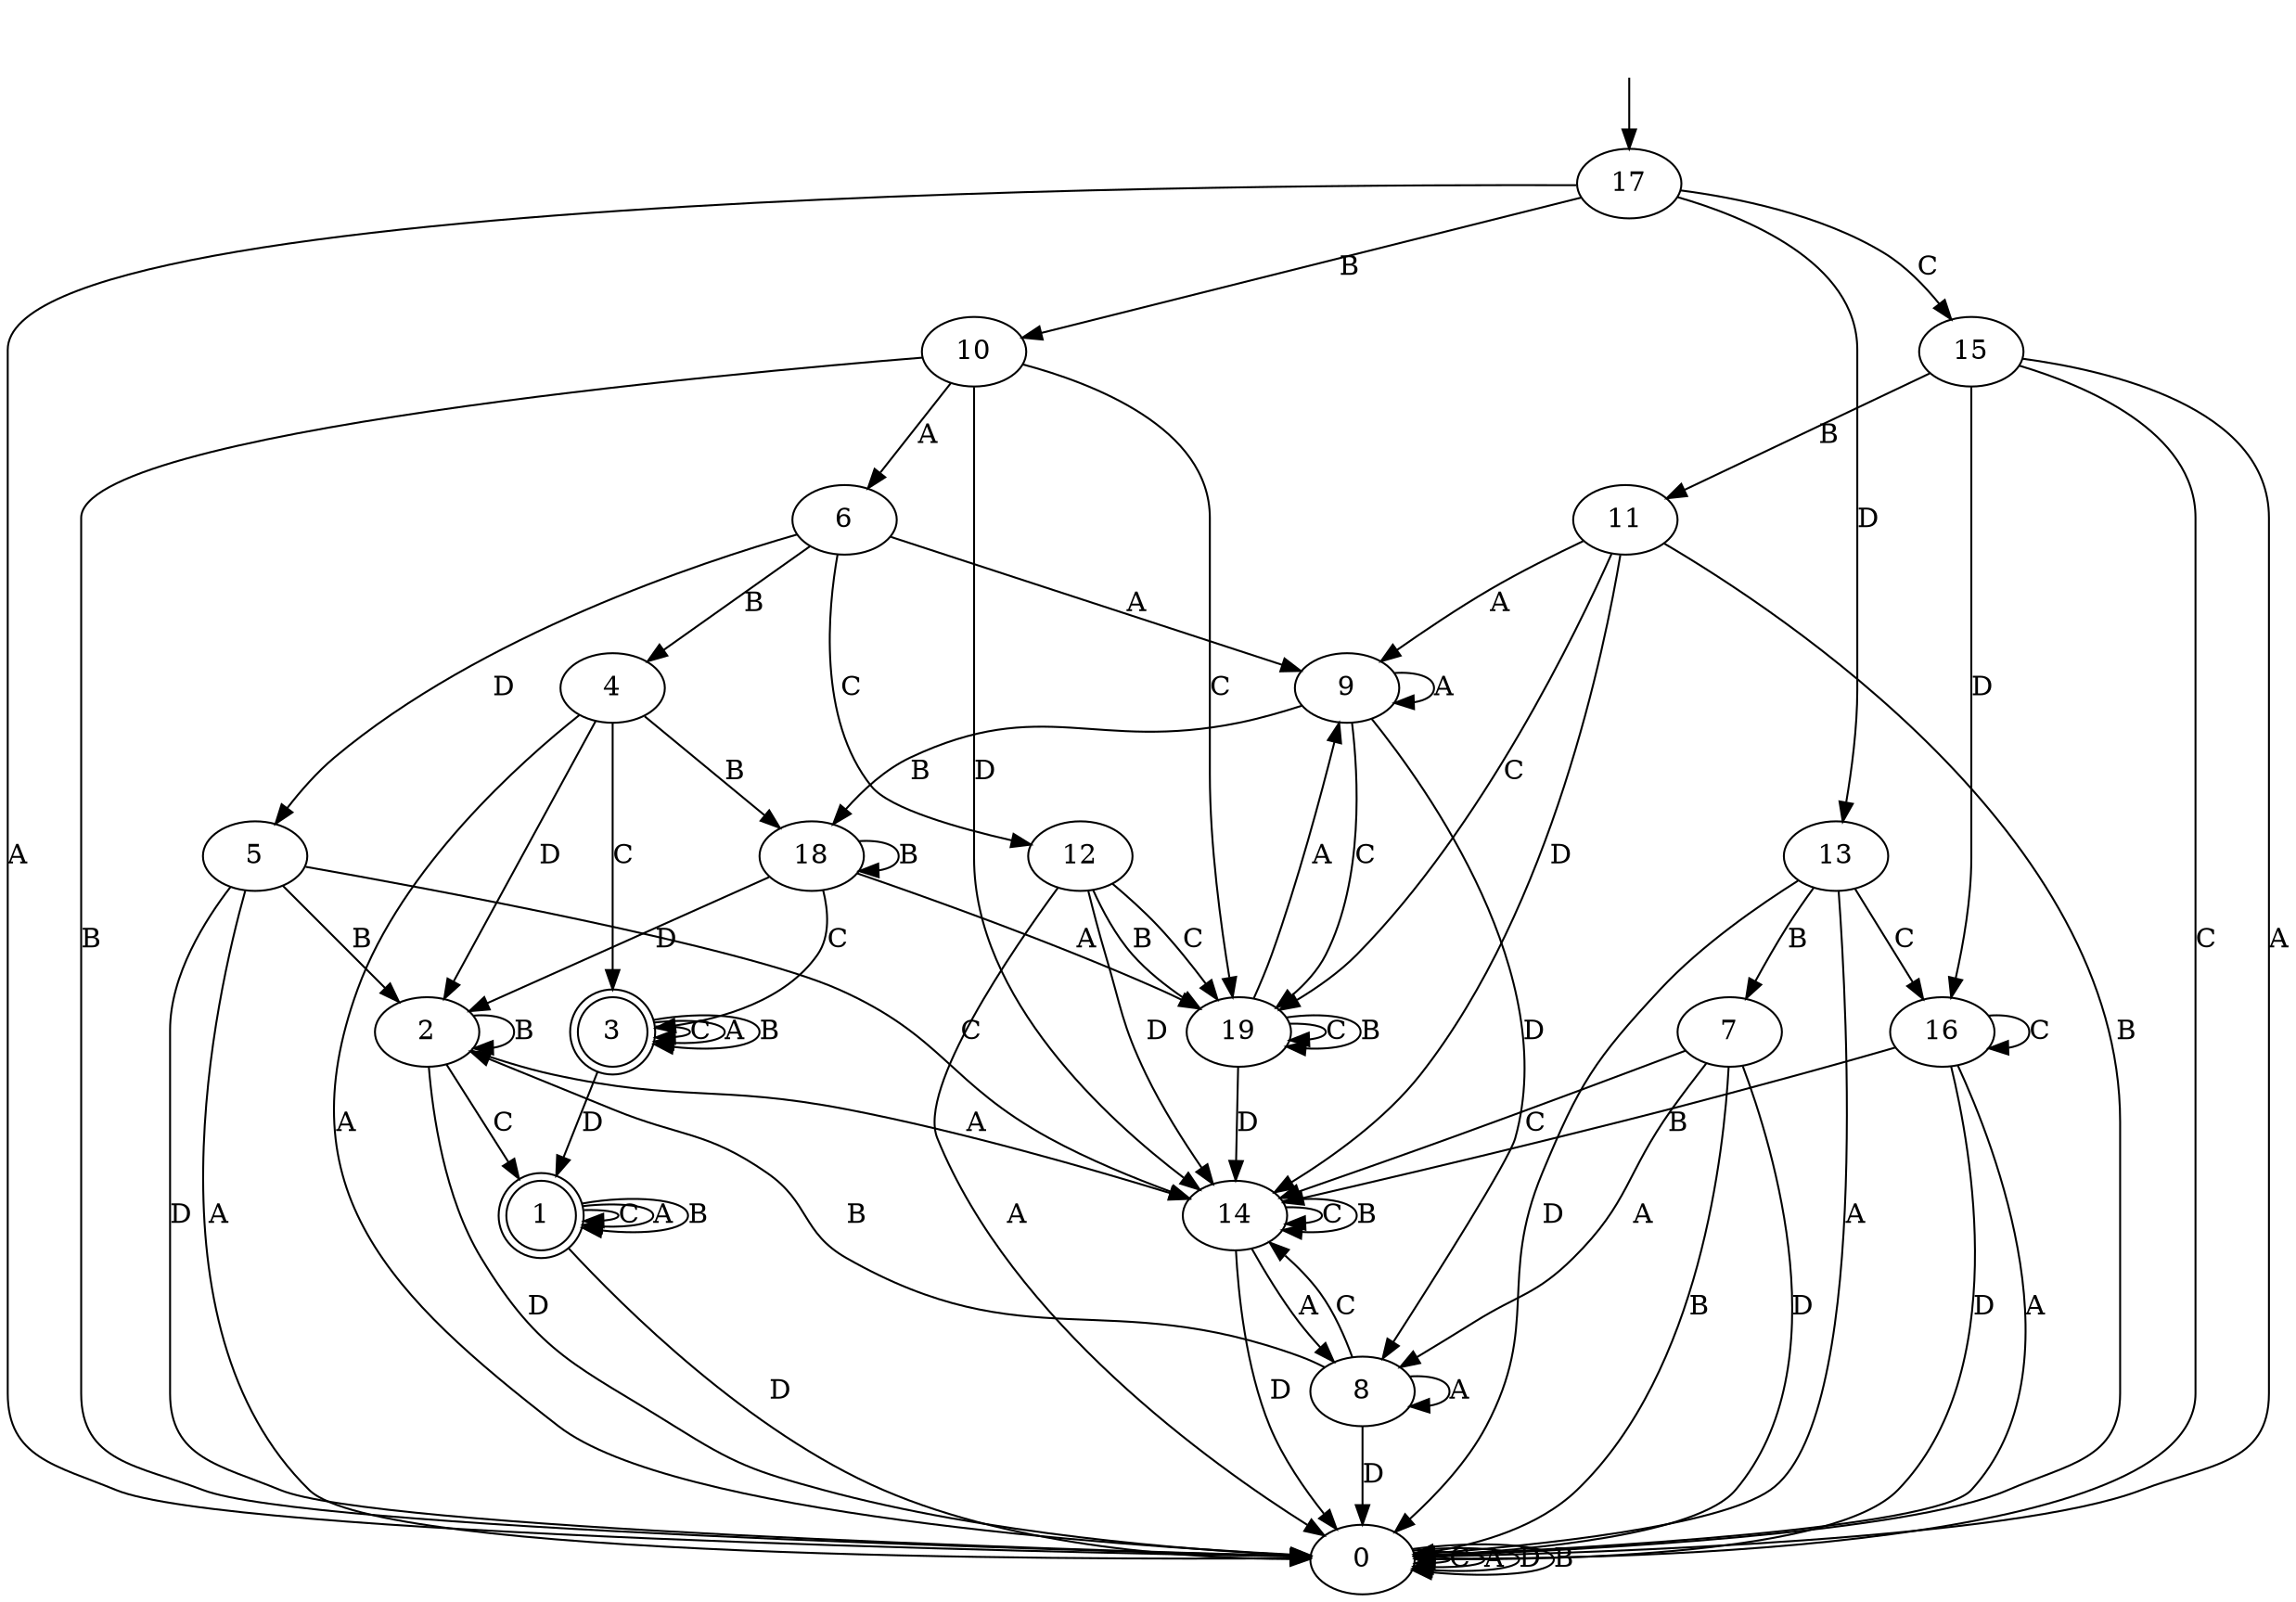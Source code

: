digraph "5_all_except_m_b" {
0 [label="0"];
1 [label="1", shape=doublecircle];
2 [label="2"];
3 [label="3", shape=doublecircle];
4 [label="4"];
5 [label="5"];
6 [label="6"];
7 [label="7"];
8 [label="8"];
9 [label="9"];
10 [label="10"];
11 [label="11"];
12 [label="12"];
13 [label="13"];
14 [label="14"];
15 [label="15"];
16 [label="16"];
17 [label="17"];
18 [label="18"];
19 [label="19"];
0 -> 0  [label="C"];
0 -> 0  [label="A"];
0 -> 0  [label="D"];
0 -> 0  [label="B"];
1 -> 1  [label="C"];
1 -> 1  [label="A"];
1 -> 0  [label="D"];
1 -> 1  [label="B"];
2 -> 1  [label="C"];
2 -> 14  [label="A"];
2 -> 0  [label="D"];
2 -> 2  [label="B"];
3 -> 3  [label="C"];
3 -> 3  [label="A"];
3 -> 1  [label="D"];
3 -> 3  [label="B"];
4 -> 3  [label="C"];
4 -> 0  [label="A"];
4 -> 2  [label="D"];
4 -> 18  [label="B"];
5 -> 14  [label="C"];
5 -> 0  [label="A"];
5 -> 0  [label="D"];
5 -> 2  [label="B"];
6 -> 12  [label="C"];
6 -> 9  [label="A"];
6 -> 5  [label="D"];
6 -> 4  [label="B"];
7 -> 14  [label="C"];
7 -> 8  [label="A"];
7 -> 0  [label="D"];
7 -> 0  [label="B"];
8 -> 14  [label="C"];
8 -> 8  [label="A"];
8 -> 0  [label="D"];
8 -> 2  [label="B"];
9 -> 19  [label="C"];
9 -> 9  [label="A"];
9 -> 8  [label="D"];
9 -> 18  [label="B"];
10 -> 19  [label="C"];
10 -> 6  [label="A"];
10 -> 14  [label="D"];
10 -> 0  [label="B"];
11 -> 19  [label="C"];
11 -> 9  [label="A"];
11 -> 14  [label="D"];
11 -> 0  [label="B"];
12 -> 19  [label="C"];
12 -> 0  [label="A"];
12 -> 14  [label="D"];
12 -> 19  [label="B"];
13 -> 16  [label="C"];
13 -> 0  [label="A"];
13 -> 0  [label="D"];
13 -> 7  [label="B"];
14 -> 14  [label="C"];
14 -> 8  [label="A"];
14 -> 0  [label="D"];
14 -> 14  [label="B"];
15 -> 0  [label="C"];
15 -> 0  [label="A"];
15 -> 16  [label="D"];
15 -> 11  [label="B"];
16 -> 16  [label="C"];
16 -> 0  [label="A"];
16 -> 0  [label="D"];
16 -> 14  [label="B"];
17 -> 15  [label="C"];
17 -> 0  [label="A"];
17 -> 13  [label="D"];
17 -> 10  [label="B"];
18 -> 3  [label="C"];
18 -> 19  [label="A"];
18 -> 2  [label="D"];
18 -> 18  [label="B"];
19 -> 19  [label="C"];
19 -> 9  [label="A"];
19 -> 14  [label="D"];
19 -> 19  [label="B"];
__start0 [label="", shape=none];
__start0 -> 17  [label=""];
}
